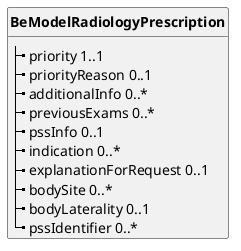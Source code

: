 @startuml
skinparam linetype polyline
hide circle
hide stereotype

class "**BeModelRadiologyPrescription**" as BeModelRadiologyPrescription {
  |_ priority 1..1   
  |_ priorityReason 0..1   
  |_ additionalInfo 0..*   
  |_ previousExams 0..*   
  |_ pssInfo 0..1   
  |_ indication 0..*   
  |_ explanationForRequest 0..1   
  |_ bodySite 0..*   
  |_ bodyLaterality 0..1   
  |_ pssIdentifier 0..*   
}
@enduml